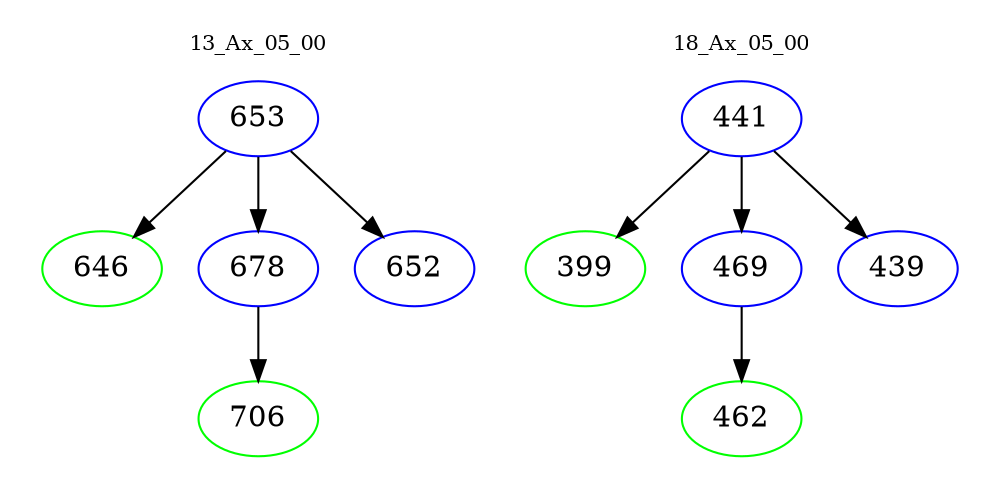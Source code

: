 digraph{
subgraph cluster_0 {
color = white
label = "13_Ax_05_00";
fontsize=10;
T0_653 [label="653", color="blue"]
T0_653 -> T0_646 [color="black"]
T0_646 [label="646", color="green"]
T0_653 -> T0_678 [color="black"]
T0_678 [label="678", color="blue"]
T0_678 -> T0_706 [color="black"]
T0_706 [label="706", color="green"]
T0_653 -> T0_652 [color="black"]
T0_652 [label="652", color="blue"]
}
subgraph cluster_1 {
color = white
label = "18_Ax_05_00";
fontsize=10;
T1_441 [label="441", color="blue"]
T1_441 -> T1_399 [color="black"]
T1_399 [label="399", color="green"]
T1_441 -> T1_469 [color="black"]
T1_469 [label="469", color="blue"]
T1_469 -> T1_462 [color="black"]
T1_462 [label="462", color="green"]
T1_441 -> T1_439 [color="black"]
T1_439 [label="439", color="blue"]
}
}
